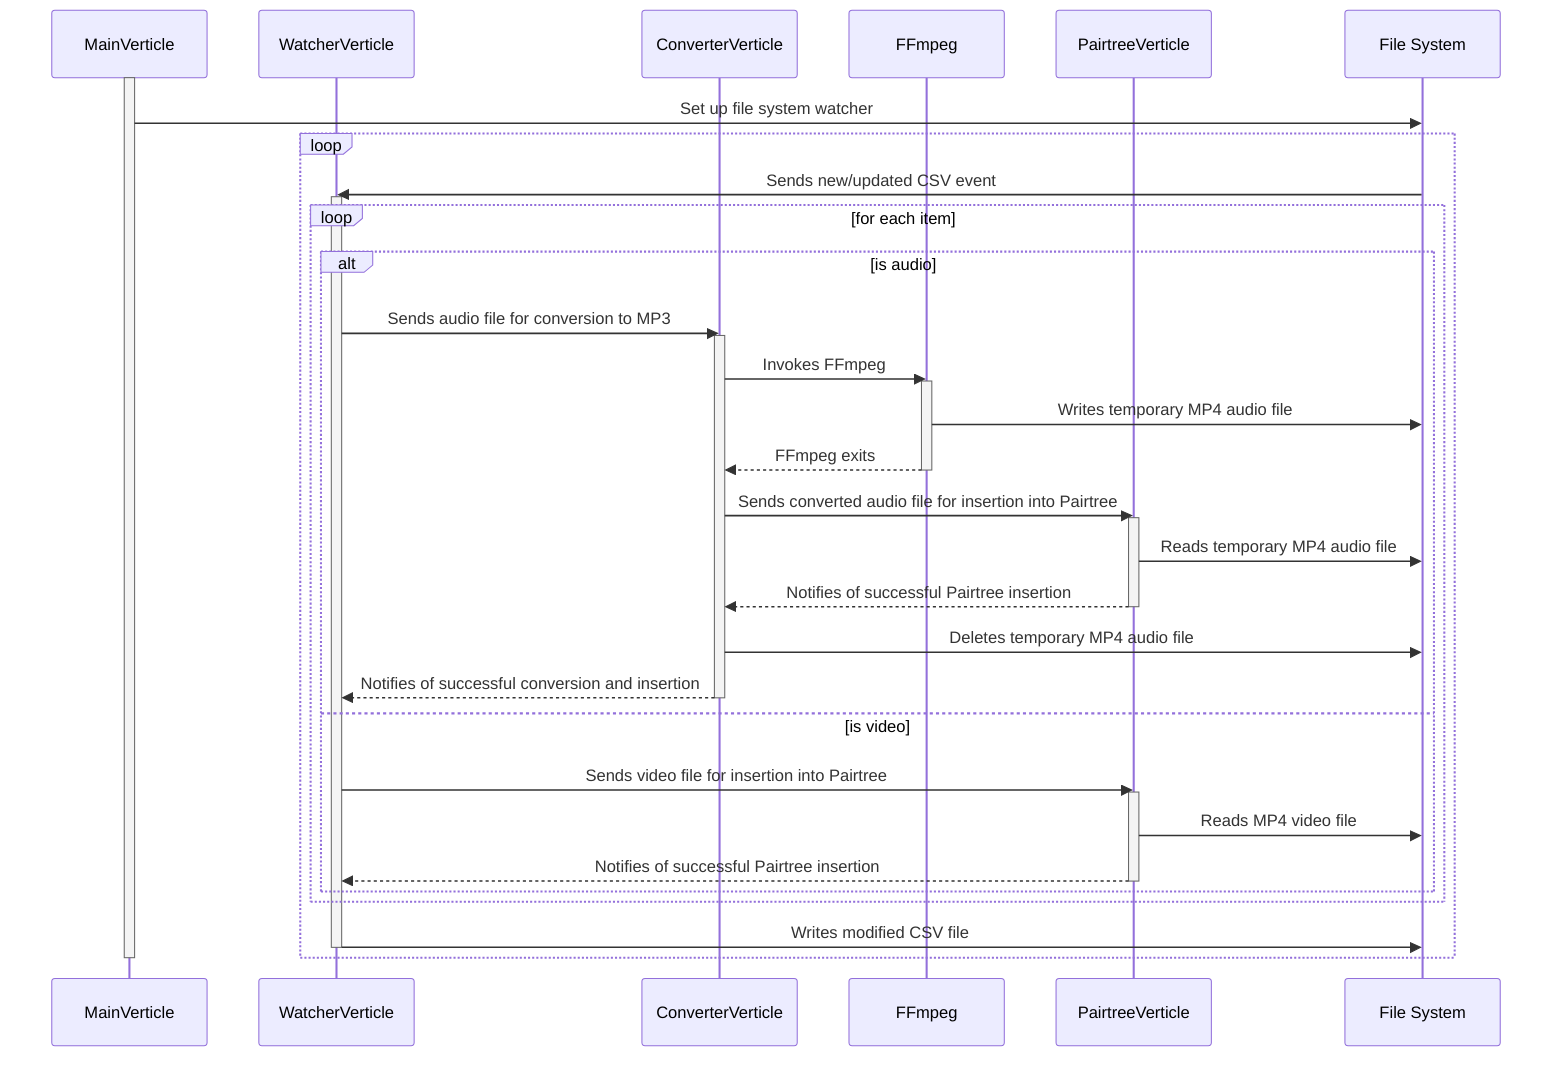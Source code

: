 sequenceDiagram

    participant MainVerticle;
    participant WatcherVerticle;
    participant ConverterVerticle;
    participant FFmpeg;
    participant PairtreeVerticle;
    participant File System;

    activate MainVerticle

    MainVerticle->>File System: Set up file system watcher

    loop
        File System->>WatcherVerticle: Sends new/updated CSV event
        activate WatcherVerticle

        loop for each item
            alt is audio
                WatcherVerticle->>ConverterVerticle: Sends audio file for conversion to MP3
                activate ConverterVerticle

                ConverterVerticle->>FFmpeg: Invokes FFmpeg
                activate FFmpeg

                FFmpeg->>File System: Writes temporary MP4 audio file
                FFmpeg-->>ConverterVerticle: FFmpeg exits
                deactivate FFmpeg

                ConverterVerticle->>PairtreeVerticle: Sends converted audio file for insertion into Pairtree
                activate PairtreeVerticle

                PairtreeVerticle->>File System: Reads temporary MP4 audio file
                PairtreeVerticle-->>ConverterVerticle: Notifies of successful Pairtree insertion
                deactivate PairtreeVerticle

                ConverterVerticle->>File System: Deletes temporary MP4 audio file
                ConverterVerticle-->>WatcherVerticle: Notifies of successful conversion and insertion
                deactivate ConverterVerticle
            else is video
                WatcherVerticle->>PairtreeVerticle: Sends video file for insertion into Pairtree
                activate PairtreeVerticle

                PairtreeVerticle->>File System: Reads MP4 video file
                PairtreeVerticle-->>WatcherVerticle: Notifies of successful Pairtree insertion
                deactivate PairtreeVerticle
            end
        end

        WatcherVerticle->>File System: Writes modified CSV file
        deactivate WatcherVerticle
    end

    deactivate MainVerticle
